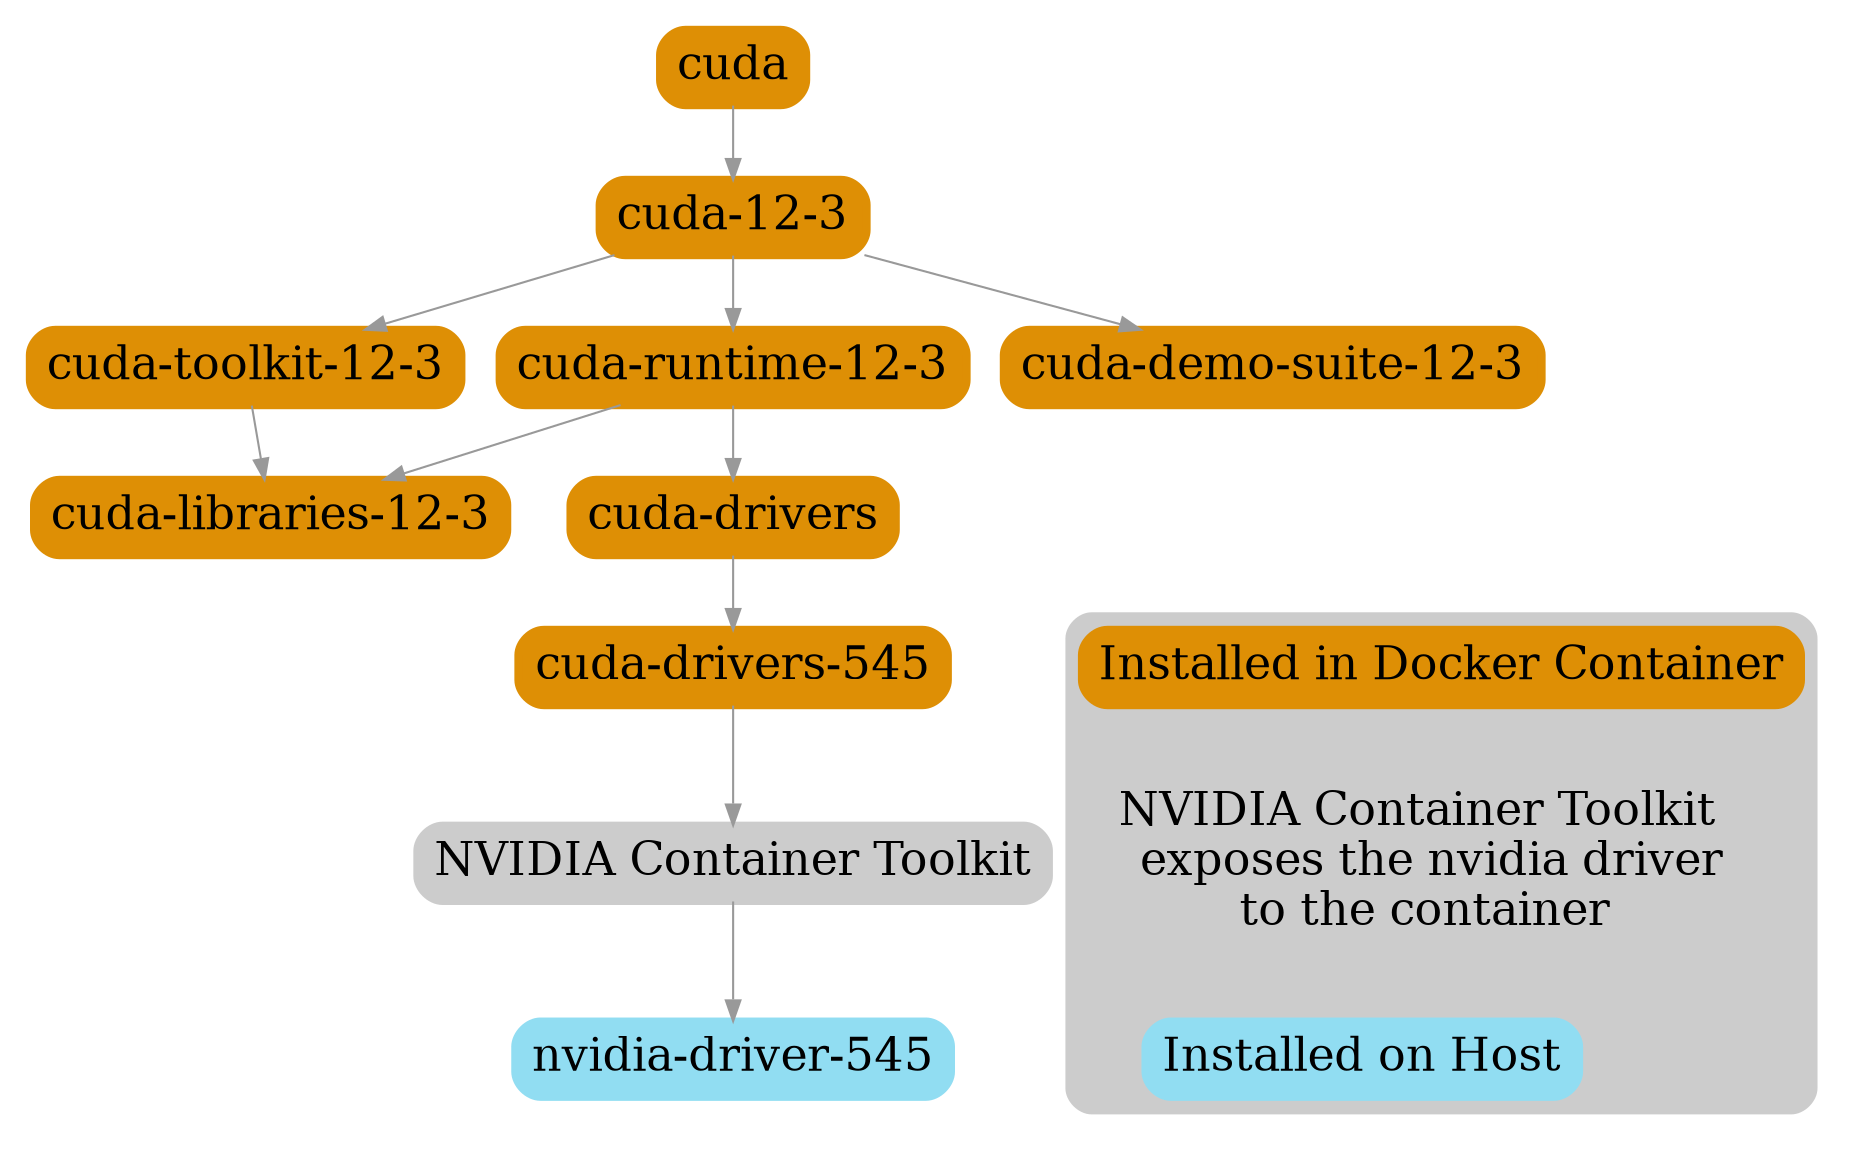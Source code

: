 // Generate the image with:
// dot -Tpng nvidia-dependencies-simple.dot -o nvidia-dependencies-simple.png

digraph dependencies {
    pad=0.2
    bgcolor=transparent
    edge [color="#999999"];

    node [shape=box, style="rounded,filled", color="#de8f05", fontcolor="black", penwidth=4, fontsize=22];

    "cuda" -> "cuda-12-3";
    "cuda-12-3" -> "cuda-runtime-12-3";
    "cuda-12-3" -> "cuda-toolkit-12-3";
    "cuda-12-3" -> "cuda-demo-suite-12-3";
    "cuda-runtime-12-3" -> "cuda-libraries-12-3";
    "cuda-runtime-12-3" -> "cuda-drivers";
    "cuda-toolkit-12-3" -> "cuda-libraries-12-3";
    "cuda-drivers" -> "cuda-drivers-545";
    "cuda-drivers-545" -> "label"
    "label" -> "nvidia-driver-545" ;
    "label" [color="#cccccc", style="rounded,filled", fontsize="22", fontcolor="black", label="NVIDIA Container Toolkit",]

    "nvidia-driver-545" [color="#91DDF2", fontcolor="black"];

    subgraph cluster_legend {
        style="rounded,filled";
        color="#cccccc";
        edge [style=invis];
        docker [label="Installed in Docker Container", shape=box, style="rounded,filled", color="#de8f05", fontcolor="black"];
        host [label="Installed on Host", shape=box, style="rounded,filled", color="#91DDF2", fontcolor="black"];
        docker -> label2
        label2 -> host
        "label2" [color="#cccccc", style="rounded,filled", fontsize="22", fontcolor="black", label="NVIDIA Container Toolkit \n exposes the nvidia driver\nto the container",]

    }

    // "docker" -> "host"
    // HACK: Use invisible nodes to create space

    docker -> label [style="invis"];
    label -> host [style="invis"];

}
